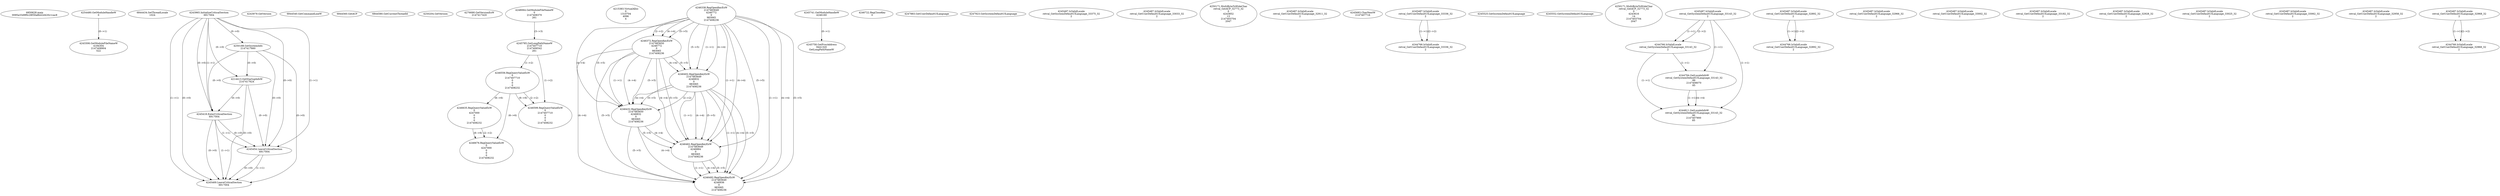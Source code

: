 // Global SCDG with merge call
digraph {
	0 [label="6850628.main
0095a33d9f0c28f30a8b42d420c1cac8"]
	1 [label="4254480.GetModuleHandleW
0"]
	2 [label="6844434.SetThreadLocale
1024"]
	3 [label="4243965.InitializeCriticalSection
6917004"]
	4 [label="4243979.GetVersion
"]
	5 [label="4250188.GetSystemInfo
2147417660"]
	3 -> 5 [label="(0-->0)"]
	6 [label="6844540.GetCommandLineW
"]
	7 [label="4214413.GetStartupInfoW
2147417624"]
	3 -> 7 [label="(0-->0)"]
	5 -> 7 [label="(0-->0)"]
	8 [label="6844560.GetACP
"]
	9 [label="6844580.GetCurrentThreadId
"]
	10 [label="4250204.GetVersion
"]
	11 [label="4276690.GetVersionExW
2147417420"]
	12 [label="4243306.GetModuleFileNameW
4194304
2147408904
522"]
	1 -> 12 [label="(0-->1)"]
	13 [label="4248064.GetModuleFileNameW
0
2147408370
261"]
	14 [label="4215383.VirtualAlloc
0
1310704
4096
4"]
	15 [label="4246338.RegOpenKeyExW
2147483649
4246772
0
983065
2147408236"]
	16 [label="4246372.RegOpenKeyExW
2147483650
4246772
0
983065
2147408236"]
	15 -> 16 [label="(2-->2)"]
	15 -> 16 [label="(4-->4)"]
	15 -> 16 [label="(5-->5)"]
	17 [label="4246402.RegOpenKeyExW
2147483649
4246832
0
983065
2147408236"]
	15 -> 17 [label="(1-->1)"]
	15 -> 17 [label="(4-->4)"]
	16 -> 17 [label="(4-->4)"]
	15 -> 17 [label="(5-->5)"]
	16 -> 17 [label="(5-->5)"]
	18 [label="4245741.GetModuleHandleW
4246160"]
	19 [label="4245758.GetProcAddress
9441320
GetLongPathNameW"]
	18 -> 19 [label="(0-->1)"]
	20 [label="4245785.GetLongPathNameW
2147407710
2147406542
261"]
	13 -> 20 [label="(3-->3)"]
	21 [label="4246556.RegQueryValueExW
0
2147407710
0
0
0
2147408232"]
	20 -> 21 [label="(1-->2)"]
	22 [label="4246599.RegQueryValueExW
0
2147407710
0
0
0
2147408232"]
	20 -> 22 [label="(1-->2)"]
	21 -> 22 [label="(2-->2)"]
	21 -> 22 [label="(6-->6)"]
	23 [label="4246722.RegCloseKey
0"]
	24 [label="4247883.GetUserDefaultUILanguage
"]
	25 [label="4245418.EnterCriticalSection
6917004"]
	3 -> 25 [label="(1-->1)"]
	3 -> 25 [label="(0-->0)"]
	5 -> 25 [label="(0-->0)"]
	7 -> 25 [label="(0-->0)"]
	26 [label="4245454.LeaveCriticalSection
6917004"]
	3 -> 26 [label="(1-->1)"]
	25 -> 26 [label="(1-->1)"]
	3 -> 26 [label="(0-->0)"]
	5 -> 26 [label="(0-->0)"]
	7 -> 26 [label="(0-->0)"]
	25 -> 26 [label="(0-->0)"]
	27 [label="4247923.GetSystemDefaultUILanguage
"]
	28 [label="4245469.LeaveCriticalSection
6917004"]
	3 -> 28 [label="(1-->1)"]
	25 -> 28 [label="(1-->1)"]
	26 -> 28 [label="(1-->1)"]
	3 -> 28 [label="(0-->0)"]
	5 -> 28 [label="(0-->0)"]
	7 -> 28 [label="(0-->0)"]
	25 -> 28 [label="(0-->0)"]
	26 -> 28 [label="(0-->0)"]
	29 [label="4245487.IsValidLocale
retval_GetSystemDefaultUILanguage_33375_32
2"]
	30 [label="4246635.RegQueryValueExW
0
4247000
0
0
0
2147408232"]
	21 -> 30 [label="(6-->6)"]
	31 [label="4246676.RegQueryValueExW
0
4247000
0
0
0
2147408232"]
	30 -> 31 [label="(2-->2)"]
	21 -> 31 [label="(6-->6)"]
	30 -> 31 [label="(6-->6)"]
	32 [label="4245487.IsValidLocale
retval_GetUserDefaultUILanguage_33033_32
2"]
	33 [label="4250171.MultiByteToWideChar
retval_GetACP_32773_32
0
4243852
13
2147403704
2047"]
	34 [label="4245487.IsValidLocale
retval_GetUserDefaultUILanguage_32911_32
2"]
	35 [label="4245683.CharNextW
2147407716"]
	36 [label="4245487.IsValidLocale
retval_GetUserDefaultUILanguage_33336_32
2"]
	37 [label="4244766.IsValidLocale
retval_GetUserDefaultUILanguage_33336_32
2"]
	36 -> 37 [label="(1-->1)"]
	36 -> 37 [label="(2-->2)"]
	38 [label="4245525.GetSystemDefaultUILanguage
"]
	39 [label="4245552.GetSystemDefaultUILanguage
"]
	40 [label="4250171.MultiByteToWideChar
retval_GetACP_32773_32
0
4243616
14
2147403704
2047"]
	41 [label="4245487.IsValidLocale
retval_GetSystemDefaultUILanguage_33143_32
2"]
	42 [label="4244766.IsValidLocale
retval_GetSystemDefaultUILanguage_33143_32
2"]
	41 -> 42 [label="(1-->1)"]
	41 -> 42 [label="(2-->2)"]
	43 [label="4244794.GetLocaleInfoW
retval_GetSystemDefaultUILanguage_33143_32
89
2147408070
85"]
	41 -> 43 [label="(1-->1)"]
	42 -> 43 [label="(1-->1)"]
	44 [label="4244811.GetLocaleInfoW
retval_GetSystemDefaultUILanguage_33143_32
90
2147407900
85"]
	41 -> 44 [label="(1-->1)"]
	42 -> 44 [label="(1-->1)"]
	43 -> 44 [label="(1-->1)"]
	43 -> 44 [label="(4-->4)"]
	45 [label="4246432.RegOpenKeyExW
2147483650
4246832
0
983065
2147408236"]
	16 -> 45 [label="(1-->1)"]
	17 -> 45 [label="(2-->2)"]
	15 -> 45 [label="(4-->4)"]
	16 -> 45 [label="(4-->4)"]
	17 -> 45 [label="(4-->4)"]
	15 -> 45 [label="(5-->5)"]
	16 -> 45 [label="(5-->5)"]
	17 -> 45 [label="(5-->5)"]
	46 [label="4246462.RegOpenKeyExW
2147483649
4246884
0
983065
2147408236"]
	15 -> 46 [label="(1-->1)"]
	17 -> 46 [label="(1-->1)"]
	15 -> 46 [label="(4-->4)"]
	16 -> 46 [label="(4-->4)"]
	17 -> 46 [label="(4-->4)"]
	45 -> 46 [label="(4-->4)"]
	15 -> 46 [label="(5-->5)"]
	16 -> 46 [label="(5-->5)"]
	17 -> 46 [label="(5-->5)"]
	45 -> 46 [label="(5-->5)"]
	47 [label="4246492.RegOpenKeyExW
2147483649
4246936
0
983065
2147408236"]
	15 -> 47 [label="(1-->1)"]
	17 -> 47 [label="(1-->1)"]
	46 -> 47 [label="(1-->1)"]
	15 -> 47 [label="(4-->4)"]
	16 -> 47 [label="(4-->4)"]
	17 -> 47 [label="(4-->4)"]
	45 -> 47 [label="(4-->4)"]
	46 -> 47 [label="(4-->4)"]
	15 -> 47 [label="(5-->5)"]
	16 -> 47 [label="(5-->5)"]
	17 -> 47 [label="(5-->5)"]
	45 -> 47 [label="(5-->5)"]
	46 -> 47 [label="(5-->5)"]
	48 [label="4245487.IsValidLocale
retval_GetUserDefaultUILanguage_32892_32
2"]
	49 [label="4245487.IsValidLocale
retval_GetUserDefaultUILanguage_32966_32
2"]
	50 [label="4244766.IsValidLocale
retval_GetUserDefaultUILanguage_32892_32
2"]
	48 -> 50 [label="(1-->1)"]
	48 -> 50 [label="(2-->2)"]
	51 [label="4245487.IsValidLocale
retval_GetUserDefaultUILanguage_33002_32
2"]
	52 [label="4245487.IsValidLocale
retval_GetUserDefaultUILanguage_33182_32
2"]
	53 [label="4245487.IsValidLocale
retval_GetUserDefaultUILanguage_32928_32
2"]
	54 [label="4245487.IsValidLocale
retval_GetUserDefaultUILanguage_33025_32
2"]
	55 [label="4245487.IsValidLocale
retval_GetUserDefaultUILanguage_33062_32
2"]
	56 [label="4245487.IsValidLocale
retval_GetUserDefaultUILanguage_32958_32
2"]
	57 [label="4245487.IsValidLocale
retval_GetUserDefaultUILanguage_32968_32
2"]
	58 [label="4244766.IsValidLocale
retval_GetUserDefaultUILanguage_32968_32
2"]
	57 -> 58 [label="(1-->1)"]
	57 -> 58 [label="(2-->2)"]
}
